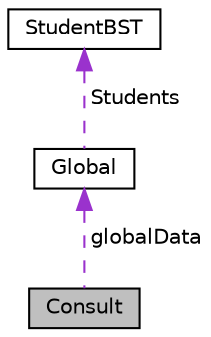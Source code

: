 digraph "Consult"
{
 // LATEX_PDF_SIZE
  edge [fontname="Helvetica",fontsize="10",labelfontname="Helvetica",labelfontsize="10"];
  node [fontname="Helvetica",fontsize="10",shape=record];
  Node1 [label="Consult",height=0.2,width=0.4,color="black", fillcolor="grey75", style="filled", fontcolor="black",tooltip="Class for consulting student and class data."];
  Node2 -> Node1 [dir="back",color="darkorchid3",fontsize="10",style="dashed",label=" globalData" ];
  Node2 [label="Global",height=0.2,width=0.4,color="black", fillcolor="white", style="filled",URL="$structGlobal.html",tooltip="A struct to hold global data for the application."];
  Node3 -> Node2 [dir="back",color="darkorchid3",fontsize="10",style="dashed",label=" Students" ];
  Node3 [label="StudentBST",height=0.2,width=0.4,color="black", fillcolor="white", style="filled",URL="$classStudentBST.html",tooltip="Binary search tree to store 'Student' objects."];
}
